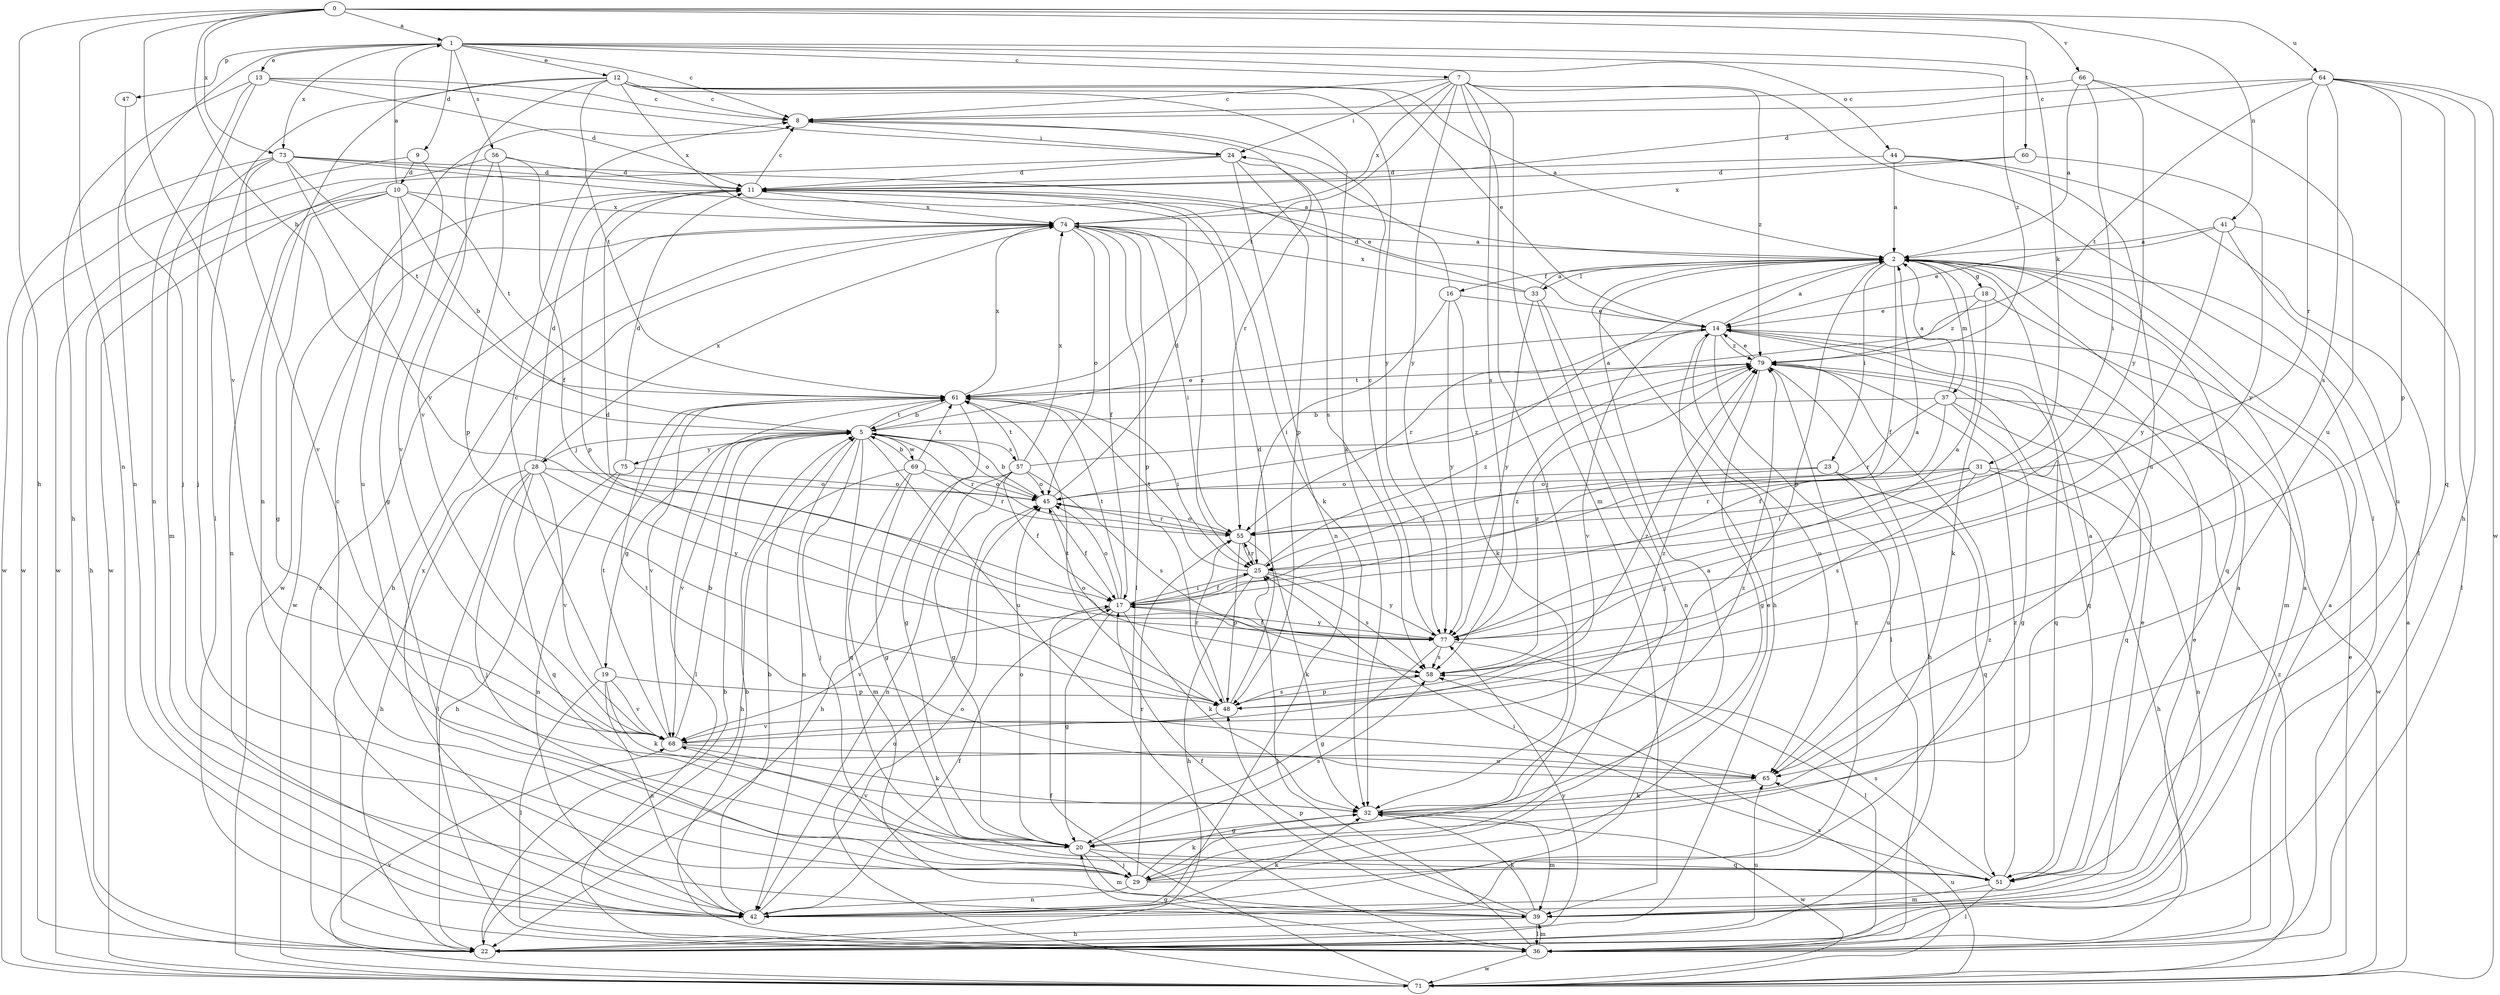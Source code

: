 strict digraph  {
0;
1;
2;
5;
7;
8;
9;
10;
11;
12;
13;
14;
16;
17;
18;
19;
20;
22;
23;
24;
25;
28;
29;
31;
32;
33;
36;
37;
39;
41;
42;
44;
45;
47;
48;
51;
55;
56;
57;
58;
60;
61;
64;
65;
66;
68;
69;
71;
73;
74;
75;
77;
79;
0 -> 1  [label=a];
0 -> 5  [label=b];
0 -> 22  [label=h];
0 -> 41  [label=n];
0 -> 42  [label=n];
0 -> 60  [label=t];
0 -> 64  [label=u];
0 -> 66  [label=v];
0 -> 68  [label=v];
0 -> 73  [label=x];
1 -> 7  [label=c];
1 -> 8  [label=c];
1 -> 9  [label=d];
1 -> 12  [label=e];
1 -> 13  [label=e];
1 -> 31  [label=k];
1 -> 42  [label=n];
1 -> 44  [label=o];
1 -> 47  [label=p];
1 -> 56  [label=s];
1 -> 73  [label=x];
1 -> 79  [label=z];
2 -> 16  [label=f];
2 -> 17  [label=f];
2 -> 18  [label=g];
2 -> 22  [label=h];
2 -> 23  [label=i];
2 -> 33  [label=l];
2 -> 37  [label=m];
2 -> 48  [label=p];
2 -> 51  [label=q];
5 -> 14  [label=e];
5 -> 19  [label=g];
5 -> 28  [label=j];
5 -> 29  [label=j];
5 -> 42  [label=n];
5 -> 45  [label=o];
5 -> 51  [label=q];
5 -> 55  [label=r];
5 -> 57  [label=s];
5 -> 61  [label=t];
5 -> 65  [label=u];
5 -> 68  [label=v];
5 -> 69  [label=w];
5 -> 75  [label=y];
7 -> 8  [label=c];
7 -> 24  [label=i];
7 -> 29  [label=j];
7 -> 36  [label=l];
7 -> 39  [label=m];
7 -> 58  [label=s];
7 -> 61  [label=t];
7 -> 74  [label=x];
7 -> 77  [label=y];
7 -> 79  [label=z];
8 -> 24  [label=i];
8 -> 55  [label=r];
9 -> 10  [label=d];
9 -> 20  [label=g];
9 -> 71  [label=w];
10 -> 1  [label=a];
10 -> 5  [label=b];
10 -> 20  [label=g];
10 -> 22  [label=h];
10 -> 42  [label=n];
10 -> 61  [label=t];
10 -> 65  [label=u];
10 -> 74  [label=x];
11 -> 8  [label=c];
11 -> 32  [label=k];
11 -> 48  [label=p];
11 -> 71  [label=w];
11 -> 74  [label=x];
12 -> 2  [label=a];
12 -> 8  [label=c];
12 -> 14  [label=e];
12 -> 32  [label=k];
12 -> 36  [label=l];
12 -> 42  [label=n];
12 -> 61  [label=t];
12 -> 68  [label=v];
12 -> 74  [label=x];
12 -> 77  [label=y];
13 -> 8  [label=c];
13 -> 11  [label=d];
13 -> 22  [label=h];
13 -> 24  [label=i];
13 -> 29  [label=j];
13 -> 42  [label=n];
14 -> 2  [label=a];
14 -> 36  [label=l];
14 -> 51  [label=q];
14 -> 55  [label=r];
14 -> 65  [label=u];
14 -> 68  [label=v];
14 -> 79  [label=z];
16 -> 14  [label=e];
16 -> 24  [label=i];
16 -> 25  [label=i];
16 -> 32  [label=k];
16 -> 77  [label=y];
17 -> 2  [label=a];
17 -> 20  [label=g];
17 -> 25  [label=i];
17 -> 32  [label=k];
17 -> 45  [label=o];
17 -> 61  [label=t];
17 -> 68  [label=v];
17 -> 77  [label=y];
18 -> 14  [label=e];
18 -> 32  [label=k];
18 -> 39  [label=m];
18 -> 79  [label=z];
19 -> 8  [label=c];
19 -> 32  [label=k];
19 -> 36  [label=l];
19 -> 42  [label=n];
19 -> 48  [label=p];
19 -> 68  [label=v];
20 -> 29  [label=j];
20 -> 39  [label=m];
20 -> 45  [label=o];
20 -> 51  [label=q];
20 -> 58  [label=s];
20 -> 68  [label=v];
22 -> 5  [label=b];
22 -> 65  [label=u];
22 -> 74  [label=x];
22 -> 77  [label=y];
23 -> 25  [label=i];
23 -> 45  [label=o];
23 -> 51  [label=q];
23 -> 65  [label=u];
24 -> 11  [label=d];
24 -> 42  [label=n];
24 -> 48  [label=p];
24 -> 58  [label=s];
24 -> 71  [label=w];
25 -> 17  [label=f];
25 -> 22  [label=h];
25 -> 55  [label=r];
25 -> 58  [label=s];
25 -> 61  [label=t];
25 -> 77  [label=y];
25 -> 79  [label=z];
28 -> 11  [label=d];
28 -> 22  [label=h];
28 -> 29  [label=j];
28 -> 36  [label=l];
28 -> 45  [label=o];
28 -> 51  [label=q];
28 -> 68  [label=v];
28 -> 74  [label=x];
28 -> 77  [label=y];
29 -> 2  [label=a];
29 -> 8  [label=c];
29 -> 14  [label=e];
29 -> 32  [label=k];
29 -> 42  [label=n];
29 -> 55  [label=r];
29 -> 79  [label=z];
31 -> 22  [label=h];
31 -> 25  [label=i];
31 -> 42  [label=n];
31 -> 45  [label=o];
31 -> 55  [label=r];
31 -> 58  [label=s];
32 -> 2  [label=a];
32 -> 20  [label=g];
32 -> 39  [label=m];
32 -> 71  [label=w];
32 -> 79  [label=z];
33 -> 2  [label=a];
33 -> 11  [label=d];
33 -> 29  [label=j];
33 -> 42  [label=n];
33 -> 74  [label=x];
33 -> 77  [label=y];
36 -> 2  [label=a];
36 -> 5  [label=b];
36 -> 14  [label=e];
36 -> 20  [label=g];
36 -> 25  [label=i];
36 -> 39  [label=m];
36 -> 71  [label=w];
37 -> 2  [label=a];
37 -> 5  [label=b];
37 -> 17  [label=f];
37 -> 20  [label=g];
37 -> 51  [label=q];
37 -> 55  [label=r];
37 -> 71  [label=w];
39 -> 2  [label=a];
39 -> 14  [label=e];
39 -> 17  [label=f];
39 -> 22  [label=h];
39 -> 32  [label=k];
39 -> 36  [label=l];
39 -> 48  [label=p];
41 -> 2  [label=a];
41 -> 14  [label=e];
41 -> 36  [label=l];
41 -> 65  [label=u];
41 -> 77  [label=y];
42 -> 2  [label=a];
42 -> 5  [label=b];
42 -> 17  [label=f];
42 -> 32  [label=k];
42 -> 45  [label=o];
42 -> 74  [label=x];
42 -> 79  [label=z];
44 -> 2  [label=a];
44 -> 11  [label=d];
44 -> 36  [label=l];
44 -> 65  [label=u];
45 -> 5  [label=b];
45 -> 11  [label=d];
45 -> 17  [label=f];
45 -> 55  [label=r];
45 -> 79  [label=z];
47 -> 29  [label=j];
48 -> 11  [label=d];
48 -> 55  [label=r];
48 -> 58  [label=s];
48 -> 61  [label=t];
48 -> 68  [label=v];
48 -> 79  [label=z];
51 -> 25  [label=i];
51 -> 36  [label=l];
51 -> 39  [label=m];
51 -> 58  [label=s];
51 -> 79  [label=z];
55 -> 25  [label=i];
55 -> 32  [label=k];
55 -> 45  [label=o];
55 -> 48  [label=p];
56 -> 11  [label=d];
56 -> 17  [label=f];
56 -> 48  [label=p];
56 -> 68  [label=v];
56 -> 71  [label=w];
57 -> 2  [label=a];
57 -> 17  [label=f];
57 -> 20  [label=g];
57 -> 22  [label=h];
57 -> 42  [label=n];
57 -> 45  [label=o];
57 -> 58  [label=s];
57 -> 61  [label=t];
57 -> 74  [label=x];
58 -> 45  [label=o];
58 -> 48  [label=p];
58 -> 79  [label=z];
60 -> 11  [label=d];
60 -> 74  [label=x];
60 -> 77  [label=y];
61 -> 5  [label=b];
61 -> 20  [label=g];
61 -> 25  [label=i];
61 -> 36  [label=l];
61 -> 68  [label=v];
61 -> 74  [label=x];
64 -> 8  [label=c];
64 -> 11  [label=d];
64 -> 22  [label=h];
64 -> 48  [label=p];
64 -> 51  [label=q];
64 -> 55  [label=r];
64 -> 58  [label=s];
64 -> 61  [label=t];
64 -> 71  [label=w];
65 -> 32  [label=k];
65 -> 61  [label=t];
66 -> 2  [label=a];
66 -> 8  [label=c];
66 -> 25  [label=i];
66 -> 65  [label=u];
66 -> 77  [label=y];
68 -> 5  [label=b];
68 -> 32  [label=k];
68 -> 61  [label=t];
68 -> 65  [label=u];
68 -> 79  [label=z];
69 -> 5  [label=b];
69 -> 20  [label=g];
69 -> 22  [label=h];
69 -> 39  [label=m];
69 -> 45  [label=o];
69 -> 55  [label=r];
69 -> 61  [label=t];
71 -> 2  [label=a];
71 -> 14  [label=e];
71 -> 17  [label=f];
71 -> 45  [label=o];
71 -> 58  [label=s];
71 -> 65  [label=u];
71 -> 68  [label=v];
71 -> 79  [label=z];
73 -> 2  [label=a];
73 -> 11  [label=d];
73 -> 14  [label=e];
73 -> 39  [label=m];
73 -> 61  [label=t];
73 -> 68  [label=v];
73 -> 71  [label=w];
73 -> 77  [label=y];
74 -> 2  [label=a];
74 -> 17  [label=f];
74 -> 22  [label=h];
74 -> 25  [label=i];
74 -> 36  [label=l];
74 -> 45  [label=o];
74 -> 48  [label=p];
74 -> 55  [label=r];
74 -> 71  [label=w];
75 -> 11  [label=d];
75 -> 22  [label=h];
75 -> 42  [label=n];
75 -> 45  [label=o];
77 -> 2  [label=a];
77 -> 8  [label=c];
77 -> 11  [label=d];
77 -> 17  [label=f];
77 -> 20  [label=g];
77 -> 36  [label=l];
77 -> 58  [label=s];
77 -> 79  [label=z];
79 -> 14  [label=e];
79 -> 20  [label=g];
79 -> 22  [label=h];
79 -> 51  [label=q];
79 -> 61  [label=t];
}
